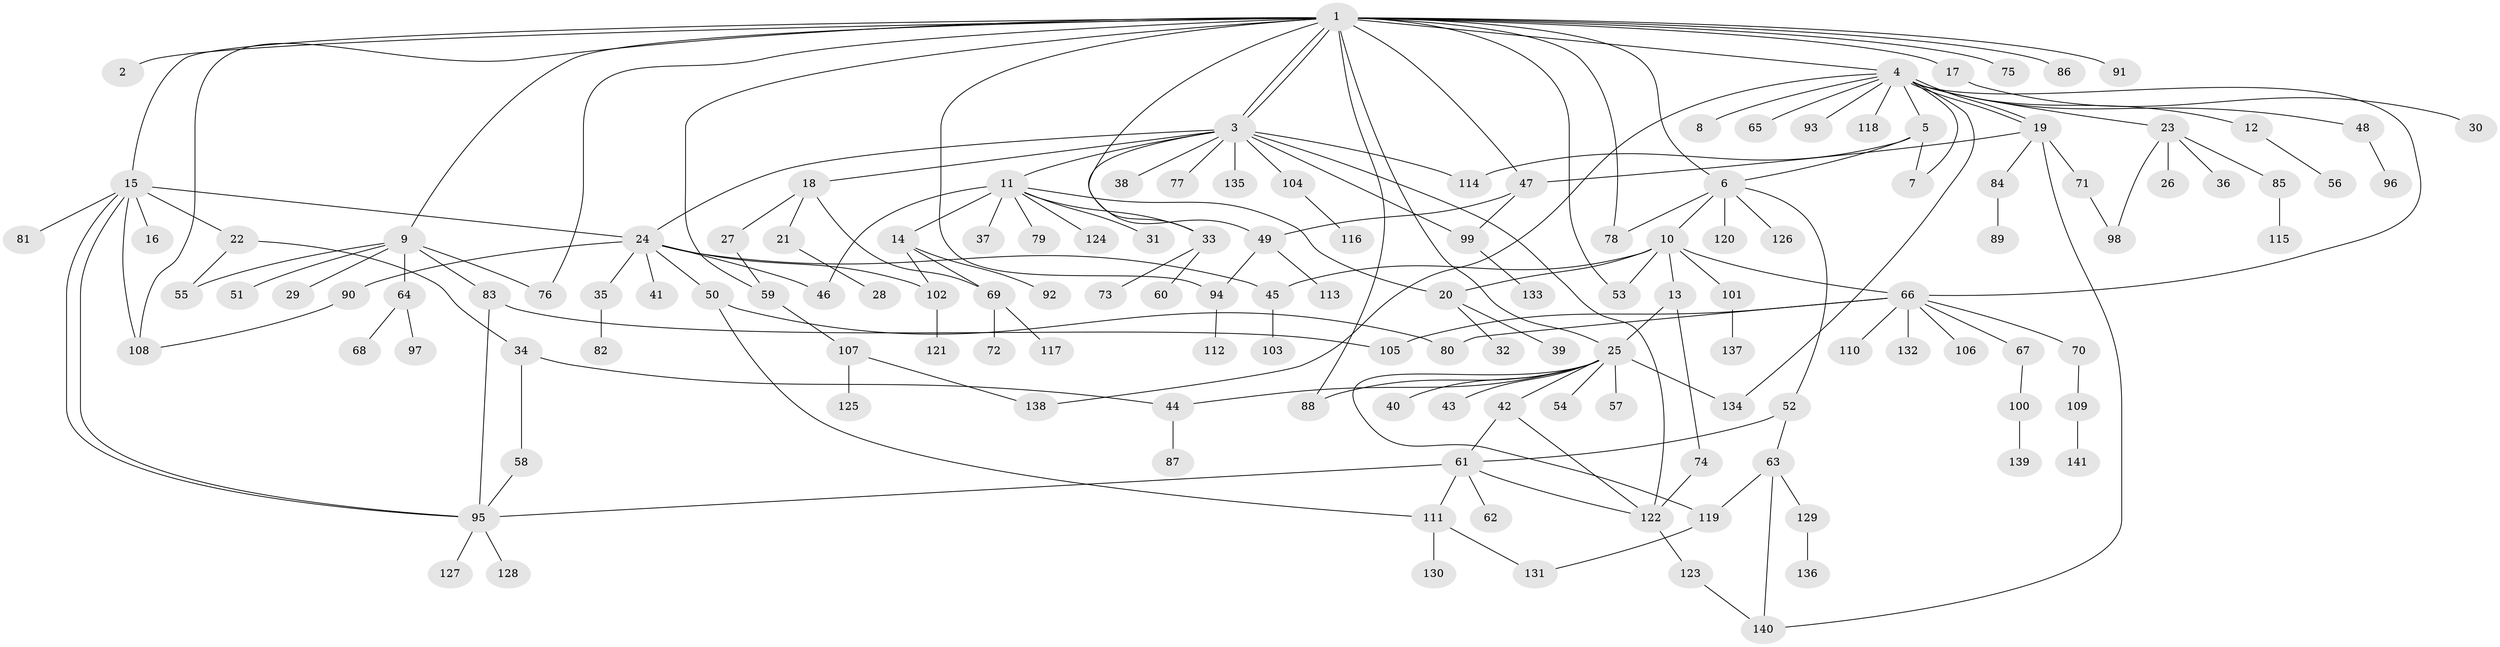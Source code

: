 // Generated by graph-tools (version 1.1) at 2025/01/03/09/25 03:01:52]
// undirected, 141 vertices, 185 edges
graph export_dot {
graph [start="1"]
  node [color=gray90,style=filled];
  1;
  2;
  3;
  4;
  5;
  6;
  7;
  8;
  9;
  10;
  11;
  12;
  13;
  14;
  15;
  16;
  17;
  18;
  19;
  20;
  21;
  22;
  23;
  24;
  25;
  26;
  27;
  28;
  29;
  30;
  31;
  32;
  33;
  34;
  35;
  36;
  37;
  38;
  39;
  40;
  41;
  42;
  43;
  44;
  45;
  46;
  47;
  48;
  49;
  50;
  51;
  52;
  53;
  54;
  55;
  56;
  57;
  58;
  59;
  60;
  61;
  62;
  63;
  64;
  65;
  66;
  67;
  68;
  69;
  70;
  71;
  72;
  73;
  74;
  75;
  76;
  77;
  78;
  79;
  80;
  81;
  82;
  83;
  84;
  85;
  86;
  87;
  88;
  89;
  90;
  91;
  92;
  93;
  94;
  95;
  96;
  97;
  98;
  99;
  100;
  101;
  102;
  103;
  104;
  105;
  106;
  107;
  108;
  109;
  110;
  111;
  112;
  113;
  114;
  115;
  116;
  117;
  118;
  119;
  120;
  121;
  122;
  123;
  124;
  125;
  126;
  127;
  128;
  129;
  130;
  131;
  132;
  133;
  134;
  135;
  136;
  137;
  138;
  139;
  140;
  141;
  1 -- 2;
  1 -- 3;
  1 -- 3;
  1 -- 4;
  1 -- 6;
  1 -- 9;
  1 -- 15;
  1 -- 17;
  1 -- 25;
  1 -- 47;
  1 -- 49;
  1 -- 53;
  1 -- 59;
  1 -- 75;
  1 -- 76;
  1 -- 78;
  1 -- 86;
  1 -- 88;
  1 -- 91;
  1 -- 94;
  1 -- 108;
  3 -- 11;
  3 -- 18;
  3 -- 24;
  3 -- 33;
  3 -- 38;
  3 -- 77;
  3 -- 99;
  3 -- 104;
  3 -- 114;
  3 -- 122;
  3 -- 135;
  4 -- 5;
  4 -- 7;
  4 -- 8;
  4 -- 12;
  4 -- 19;
  4 -- 19;
  4 -- 23;
  4 -- 48;
  4 -- 65;
  4 -- 66;
  4 -- 93;
  4 -- 118;
  4 -- 134;
  4 -- 138;
  5 -- 6;
  5 -- 7;
  5 -- 114;
  6 -- 10;
  6 -- 52;
  6 -- 78;
  6 -- 120;
  6 -- 126;
  9 -- 29;
  9 -- 51;
  9 -- 55;
  9 -- 64;
  9 -- 76;
  9 -- 83;
  10 -- 13;
  10 -- 20;
  10 -- 45;
  10 -- 53;
  10 -- 66;
  10 -- 101;
  11 -- 14;
  11 -- 20;
  11 -- 31;
  11 -- 33;
  11 -- 37;
  11 -- 46;
  11 -- 79;
  11 -- 124;
  12 -- 56;
  13 -- 25;
  13 -- 74;
  14 -- 69;
  14 -- 92;
  14 -- 102;
  15 -- 16;
  15 -- 22;
  15 -- 24;
  15 -- 81;
  15 -- 95;
  15 -- 95;
  15 -- 108;
  17 -- 30;
  18 -- 21;
  18 -- 27;
  18 -- 69;
  19 -- 47;
  19 -- 71;
  19 -- 84;
  19 -- 140;
  20 -- 32;
  20 -- 39;
  21 -- 28;
  22 -- 34;
  22 -- 55;
  23 -- 26;
  23 -- 36;
  23 -- 85;
  23 -- 98;
  24 -- 35;
  24 -- 41;
  24 -- 45;
  24 -- 46;
  24 -- 50;
  24 -- 90;
  24 -- 102;
  25 -- 40;
  25 -- 42;
  25 -- 43;
  25 -- 44;
  25 -- 54;
  25 -- 57;
  25 -- 88;
  25 -- 119;
  25 -- 134;
  27 -- 59;
  33 -- 60;
  33 -- 73;
  34 -- 44;
  34 -- 58;
  35 -- 82;
  42 -- 61;
  42 -- 122;
  44 -- 87;
  45 -- 103;
  47 -- 49;
  47 -- 99;
  48 -- 96;
  49 -- 94;
  49 -- 113;
  50 -- 80;
  50 -- 111;
  52 -- 61;
  52 -- 63;
  58 -- 95;
  59 -- 107;
  61 -- 62;
  61 -- 95;
  61 -- 111;
  61 -- 122;
  63 -- 119;
  63 -- 129;
  63 -- 140;
  64 -- 68;
  64 -- 97;
  66 -- 67;
  66 -- 70;
  66 -- 80;
  66 -- 105;
  66 -- 106;
  66 -- 110;
  66 -- 132;
  67 -- 100;
  69 -- 72;
  69 -- 117;
  70 -- 109;
  71 -- 98;
  74 -- 122;
  83 -- 95;
  83 -- 105;
  84 -- 89;
  85 -- 115;
  90 -- 108;
  94 -- 112;
  95 -- 127;
  95 -- 128;
  99 -- 133;
  100 -- 139;
  101 -- 137;
  102 -- 121;
  104 -- 116;
  107 -- 125;
  107 -- 138;
  109 -- 141;
  111 -- 130;
  111 -- 131;
  119 -- 131;
  122 -- 123;
  123 -- 140;
  129 -- 136;
}
